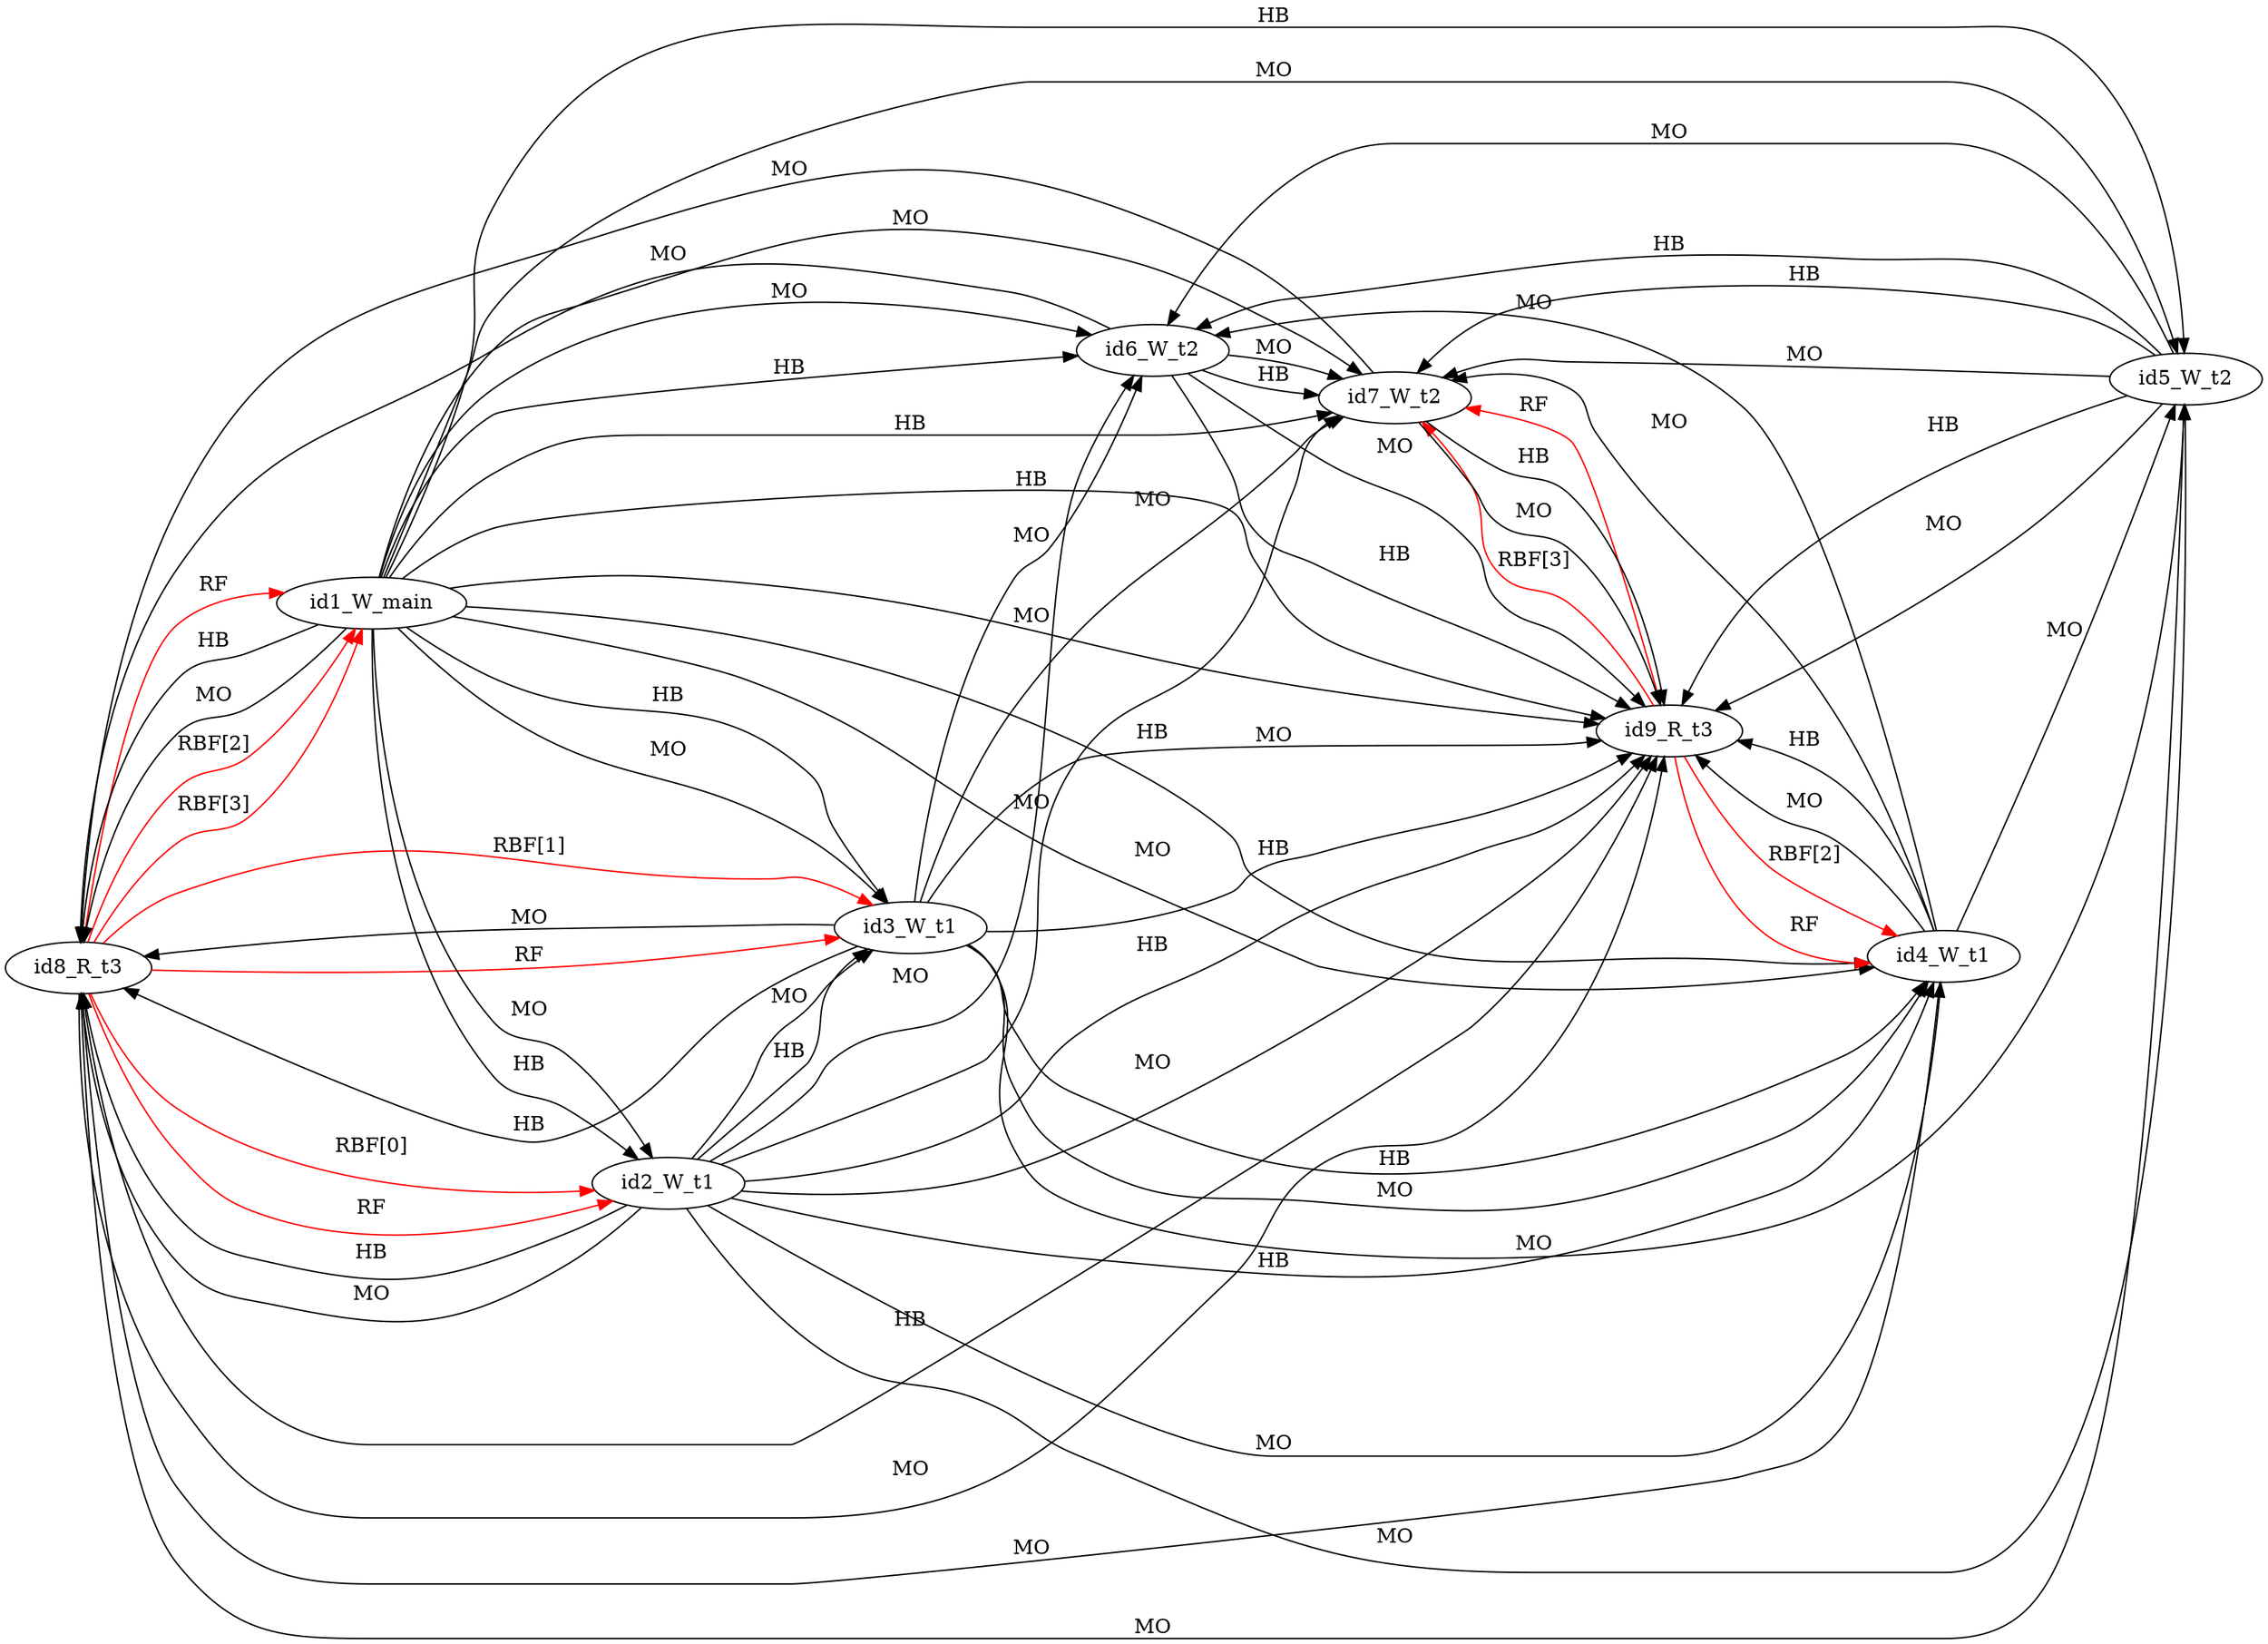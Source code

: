 digraph memory_model {
rankdir=LR;
id8_R_t3 -> id1_W_main [label = "RBF[2]", color="red"];
id8_R_t3 -> id1_W_main [label = "RBF[3]", color="red"];
id8_R_t3 -> id2_W_t1 [label = "RBF[0]", color="red"];
id8_R_t3 -> id3_W_t1 [label = "RBF[1]", color="red"];
id9_R_t3 -> id4_W_t1 [label = "RBF[2]", color="red"];
id9_R_t3 -> id7_W_t2 [label = "RBF[3]", color="red"];
id8_R_t3 -> id1_W_main [label = "RF", color="red"];
id8_R_t3 -> id2_W_t1 [label = "RF", color="red"];
id8_R_t3 -> id3_W_t1 [label = "RF", color="red"];
id9_R_t3 -> id4_W_t1 [label = "RF", color="red"];
id9_R_t3 -> id7_W_t2 [label = "RF", color="red"];
id2_W_t1 -> id3_W_t1 [label = "HB", color="black"];
id2_W_t1 -> id4_W_t1 [label = "HB", color="black"];
id3_W_t1 -> id4_W_t1 [label = "HB", color="black"];
id5_W_t2 -> id6_W_t2 [label = "HB", color="black"];
id5_W_t2 -> id7_W_t2 [label = "HB", color="black"];
id6_W_t2 -> id7_W_t2 [label = "HB", color="black"];
id8_R_t3 -> id9_R_t3 [label = "HB", color="black"];
id1_W_main -> id2_W_t1 [label = "HB", color="black"];
id1_W_main -> id3_W_t1 [label = "HB", color="black"];
id1_W_main -> id4_W_t1 [label = "HB", color="black"];
id1_W_main -> id5_W_t2 [label = "HB", color="black"];
id1_W_main -> id6_W_t2 [label = "HB", color="black"];
id1_W_main -> id7_W_t2 [label = "HB", color="black"];
id1_W_main -> id8_R_t3 [label = "HB", color="black"];
id1_W_main -> id9_R_t3 [label = "HB", color="black"];
id2_W_t1 -> id8_R_t3 [label = "HB", color="black"];
id2_W_t1 -> id9_R_t3 [label = "HB", color="black"];
id3_W_t1 -> id8_R_t3 [label = "HB", color="black"];
id3_W_t1 -> id9_R_t3 [label = "HB", color="black"];
id4_W_t1 -> id9_R_t3 [label = "HB", color="black"];
id5_W_t2 -> id9_R_t3 [label = "HB", color="black"];
id6_W_t2 -> id9_R_t3 [label = "HB", color="black"];
id7_W_t2 -> id9_R_t3 [label = "HB", color="black"];
id2_W_t1 -> id3_W_t1 [label = "MO", color="black"];
id2_W_t1 -> id4_W_t1 [label = "MO", color="black"];
id3_W_t1 -> id4_W_t1 [label = "MO", color="black"];
id5_W_t2 -> id6_W_t2 [label = "MO", color="black"];
id5_W_t2 -> id7_W_t2 [label = "MO", color="black"];
id6_W_t2 -> id7_W_t2 [label = "MO", color="black"];
id8_R_t3 -> id9_R_t3 [label = "MO", color="black"];
id1_W_main -> id2_W_t1 [label = "MO", color="black"];
id1_W_main -> id3_W_t1 [label = "MO", color="black"];
id1_W_main -> id4_W_t1 [label = "MO", color="black"];
id1_W_main -> id5_W_t2 [label = "MO", color="black"];
id1_W_main -> id6_W_t2 [label = "MO", color="black"];
id1_W_main -> id7_W_t2 [label = "MO", color="black"];
id1_W_main -> id8_R_t3 [label = "MO", color="black"];
id1_W_main -> id9_R_t3 [label = "MO", color="black"];
id2_W_t1 -> id5_W_t2 [label = "MO", color="black"];
id2_W_t1 -> id6_W_t2 [label = "MO", color="black"];
id2_W_t1 -> id7_W_t2 [label = "MO", color="black"];
id2_W_t1 -> id8_R_t3 [label = "MO", color="black"];
id2_W_t1 -> id9_R_t3 [label = "MO", color="black"];
id3_W_t1 -> id5_W_t2 [label = "MO", color="black"];
id3_W_t1 -> id6_W_t2 [label = "MO", color="black"];
id3_W_t1 -> id7_W_t2 [label = "MO", color="black"];
id3_W_t1 -> id8_R_t3 [label = "MO", color="black"];
id3_W_t1 -> id9_R_t3 [label = "MO", color="black"];
id4_W_t1 -> id5_W_t2 [label = "MO", color="black"];
id4_W_t1 -> id6_W_t2 [label = "MO", color="black"];
id4_W_t1 -> id7_W_t2 [label = "MO", color="black"];
id4_W_t1 -> id8_R_t3 [label = "MO", color="black"];
id4_W_t1 -> id9_R_t3 [label = "MO", color="black"];
id5_W_t2 -> id8_R_t3 [label = "MO", color="black"];
id5_W_t2 -> id9_R_t3 [label = "MO", color="black"];
id6_W_t2 -> id8_R_t3 [label = "MO", color="black"];
id6_W_t2 -> id9_R_t3 [label = "MO", color="black"];
id7_W_t2 -> id8_R_t3 [label = "MO", color="black"];
id7_W_t2 -> id9_R_t3 [label = "MO", color="black"];
}